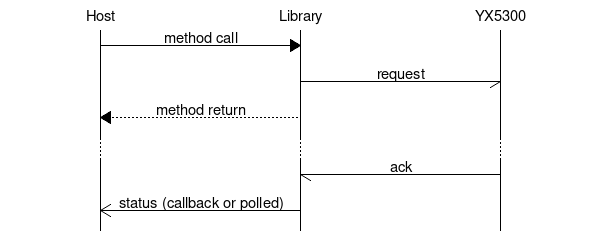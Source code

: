 msc
{
  Host,Library,YX5300;
  
  Host=>Library [label="method call"];
  Library->YX5300 [label=request];
  Host<<Library [label="method return"];
  ...;
  Library<-YX5300 [label=ack];
  Host<<=Library [label="status (callback or polled)"];
}
